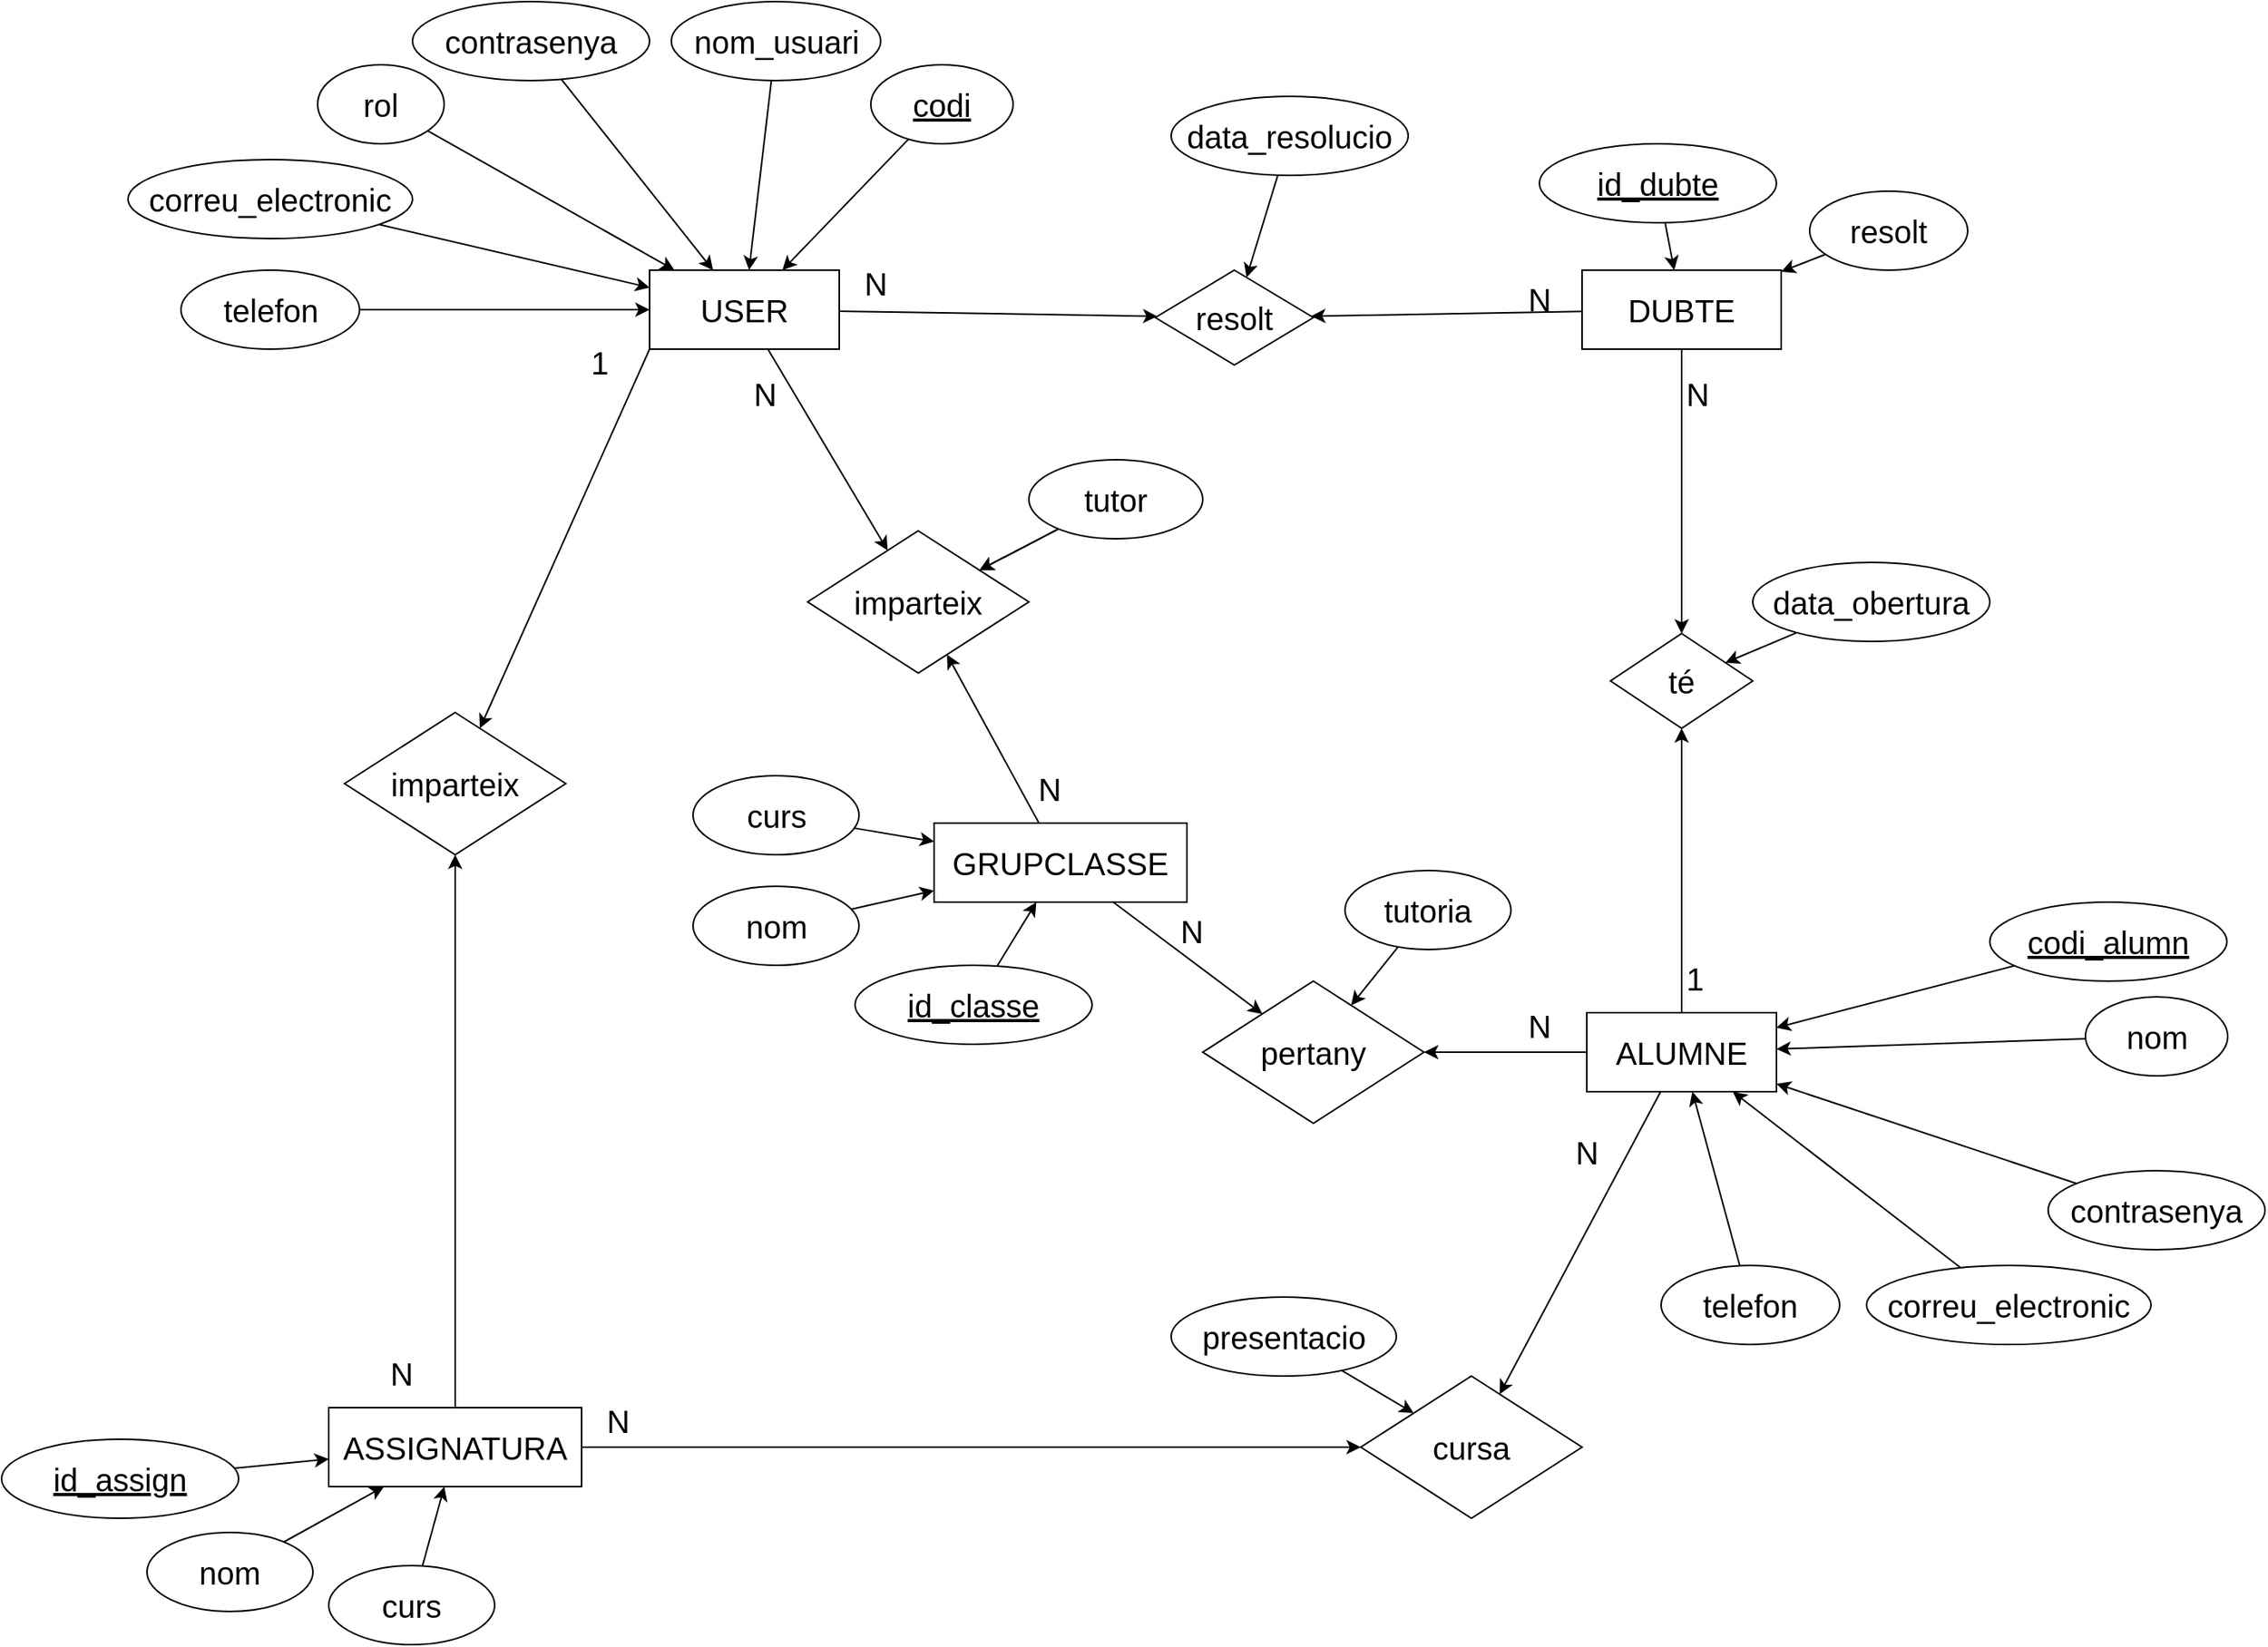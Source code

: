 <mxfile>
    <diagram id="q0L6o8S0SzPlqz0IvrGj" name="Page-1">
        <mxGraphModel dx="1865" dy="740" grid="1" gridSize="10" guides="1" tooltips="1" connect="1" arrows="1" fold="1" page="1" pageScale="1" pageWidth="827" pageHeight="1169" math="0" shadow="0">
            <root>
                <mxCell id="0"/>
                <mxCell id="1" parent="0"/>
                <mxCell id="52" style="edgeStyle=none;html=1;fontSize=20;" parent="1" source="2" target="49" edge="1">
                    <mxGeometry relative="1" as="geometry"/>
                </mxCell>
                <mxCell id="70" style="edgeStyle=none;html=1;fontSize=20;" parent="1" source="2" target="68" edge="1">
                    <mxGeometry relative="1" as="geometry"/>
                </mxCell>
                <mxCell id="106" style="edgeStyle=none;html=1;" edge="1" parent="1" source="2" target="105">
                    <mxGeometry relative="1" as="geometry"/>
                </mxCell>
                <mxCell id="2" value="&lt;font style=&quot;font-size: 20px&quot;&gt;ALUMNE&lt;/font&gt;" style="whiteSpace=wrap;html=1;align=center;" parent="1" vertex="1">
                    <mxGeometry x="273" y="790" width="120" height="50" as="geometry"/>
                </mxCell>
                <mxCell id="54" style="edgeStyle=none;html=1;fontSize=20;" parent="1" source="3" target="50" edge="1">
                    <mxGeometry relative="1" as="geometry"/>
                </mxCell>
                <mxCell id="74" style="edgeStyle=none;html=1;fontSize=20;" parent="1" source="3" target="73" edge="1">
                    <mxGeometry relative="1" as="geometry"/>
                </mxCell>
                <mxCell id="96" style="edgeStyle=none;html=1;exitX=0;exitY=1;exitDx=0;exitDy=0;" edge="1" parent="1" source="3" target="94">
                    <mxGeometry relative="1" as="geometry"/>
                </mxCell>
                <mxCell id="3" value="&lt;font style=&quot;font-size: 20px&quot;&gt;USER&lt;/font&gt;" style="whiteSpace=wrap;html=1;align=center;" parent="1" vertex="1">
                    <mxGeometry x="-320" y="320" width="120" height="50" as="geometry"/>
                </mxCell>
                <mxCell id="6" style="edgeStyle=none;html=1;fontSize=20;" parent="1" source="5" target="2" edge="1">
                    <mxGeometry relative="1" as="geometry"/>
                </mxCell>
                <mxCell id="5" value="codi_alumn" style="ellipse;whiteSpace=wrap;html=1;align=center;fontStyle=4;fontSize=20;" parent="1" vertex="1">
                    <mxGeometry x="528" y="720" width="150" height="50" as="geometry"/>
                </mxCell>
                <mxCell id="8" style="edgeStyle=none;html=1;fontSize=20;" parent="1" source="7" target="3" edge="1">
                    <mxGeometry relative="1" as="geometry"/>
                </mxCell>
                <mxCell id="7" value="codi" style="ellipse;whiteSpace=wrap;html=1;align=center;fontStyle=4;fontSize=20;" parent="1" vertex="1">
                    <mxGeometry x="-180" y="190" width="90" height="50" as="geometry"/>
                </mxCell>
                <mxCell id="11" style="edgeStyle=none;html=1;fontSize=20;" parent="1" source="9" target="2" edge="1">
                    <mxGeometry relative="1" as="geometry"/>
                </mxCell>
                <mxCell id="9" value="nom" style="ellipse;whiteSpace=wrap;html=1;align=center;fontSize=20;" parent="1" vertex="1">
                    <mxGeometry x="588.5" y="780" width="90" height="50" as="geometry"/>
                </mxCell>
                <mxCell id="15" style="edgeStyle=none;html=1;fontSize=20;" parent="1" source="13" target="3" edge="1">
                    <mxGeometry relative="1" as="geometry"/>
                </mxCell>
                <mxCell id="13" value="nom_usuari" style="ellipse;whiteSpace=wrap;html=1;align=center;fontSize=20;" parent="1" vertex="1">
                    <mxGeometry x="-306.25" y="150" width="132.5" height="50" as="geometry"/>
                </mxCell>
                <mxCell id="19" style="edgeStyle=none;html=1;fontSize=20;" parent="1" source="17" target="2" edge="1">
                    <mxGeometry relative="1" as="geometry"/>
                </mxCell>
                <mxCell id="17" value="correu_electronic" style="ellipse;whiteSpace=wrap;html=1;align=center;fontSize=20;" parent="1" vertex="1">
                    <mxGeometry x="450" y="950" width="180" height="50" as="geometry"/>
                </mxCell>
                <mxCell id="20" style="edgeStyle=none;html=1;fontSize=20;" parent="1" source="18" target="2" edge="1">
                    <mxGeometry relative="1" as="geometry"/>
                </mxCell>
                <mxCell id="18" value="telefon" style="ellipse;whiteSpace=wrap;html=1;align=center;fontSize=20;" parent="1" vertex="1">
                    <mxGeometry x="320" y="950" width="113" height="50" as="geometry"/>
                </mxCell>
                <mxCell id="23" style="edgeStyle=none;html=1;fontSize=20;" parent="1" source="21" target="3" edge="1">
                    <mxGeometry relative="1" as="geometry"/>
                </mxCell>
                <mxCell id="21" value="correu_electronic" style="ellipse;whiteSpace=wrap;html=1;align=center;fontSize=20;" parent="1" vertex="1">
                    <mxGeometry x="-650" y="250" width="180" height="50" as="geometry"/>
                </mxCell>
                <mxCell id="24" style="edgeStyle=none;html=1;fontSize=20;" parent="1" source="22" target="3" edge="1">
                    <mxGeometry relative="1" as="geometry"/>
                </mxCell>
                <mxCell id="22" value="telefon" style="ellipse;whiteSpace=wrap;html=1;align=center;fontSize=20;" parent="1" vertex="1">
                    <mxGeometry x="-616.5" y="320" width="113" height="50" as="geometry"/>
                </mxCell>
                <mxCell id="36" value="N" style="text;strokeColor=none;fillColor=none;spacingLeft=4;spacingRight=4;overflow=hidden;rotatable=0;points=[[0,0.5],[1,0.5]];portConstraint=eastwest;fontSize=20;" parent="1" vertex="1">
                    <mxGeometry x="330" y="380" width="40" height="30" as="geometry"/>
                </mxCell>
                <mxCell id="37" value="N" style="text;strokeColor=none;fillColor=none;spacingLeft=4;spacingRight=4;overflow=hidden;rotatable=0;points=[[0,0.5],[1,0.5]];portConstraint=eastwest;fontSize=20;" parent="1" vertex="1">
                    <mxGeometry x="230" y="320" width="40" height="30" as="geometry"/>
                </mxCell>
                <mxCell id="65" style="edgeStyle=none;html=1;fontSize=20;" parent="1" source="38" target="68" edge="1">
                    <mxGeometry relative="1" as="geometry"/>
                </mxCell>
                <mxCell id="38" value="data_obertura" style="ellipse;whiteSpace=wrap;html=1;align=center;fontSize=20;" parent="1" vertex="1">
                    <mxGeometry x="378" y="505" width="150" height="50" as="geometry"/>
                </mxCell>
                <mxCell id="66" style="edgeStyle=none;html=1;fontSize=20;" parent="1" source="40" target="73" edge="1">
                    <mxGeometry relative="1" as="geometry"/>
                </mxCell>
                <mxCell id="40" value="data_resolucio" style="ellipse;whiteSpace=wrap;html=1;align=center;fontSize=20;" parent="1" vertex="1">
                    <mxGeometry x="10" y="210" width="150" height="50" as="geometry"/>
                </mxCell>
                <mxCell id="67" style="edgeStyle=none;html=1;fontSize=20;" parent="1" source="42" target="62" edge="1">
                    <mxGeometry relative="1" as="geometry"/>
                </mxCell>
                <mxCell id="42" value="resolt" style="ellipse;whiteSpace=wrap;html=1;align=center;fontSize=20;" parent="1" vertex="1">
                    <mxGeometry x="414" y="270" width="100" height="50" as="geometry"/>
                </mxCell>
                <mxCell id="53" style="edgeStyle=none;html=1;fontSize=20;" parent="1" source="48" target="49" edge="1">
                    <mxGeometry relative="1" as="geometry"/>
                </mxCell>
                <mxCell id="55" style="edgeStyle=none;html=1;fontSize=20;" parent="1" source="48" target="50" edge="1">
                    <mxGeometry relative="1" as="geometry"/>
                </mxCell>
                <mxCell id="48" value="&lt;font style=&quot;font-size: 20px&quot;&gt;GRUPCLASSE&lt;/font&gt;" style="whiteSpace=wrap;html=1;align=center;" parent="1" vertex="1">
                    <mxGeometry x="-140" y="670" width="160" height="50" as="geometry"/>
                </mxCell>
                <mxCell id="49" value="pertany" style="shape=rhombus;perimeter=rhombusPerimeter;whiteSpace=wrap;html=1;align=center;fontSize=20;" parent="1" vertex="1">
                    <mxGeometry x="30" y="770" width="140" height="90" as="geometry"/>
                </mxCell>
                <mxCell id="50" value="imparteix" style="shape=rhombus;perimeter=rhombusPerimeter;whiteSpace=wrap;html=1;align=center;fontSize=20;" parent="1" vertex="1">
                    <mxGeometry x="-220" y="485" width="140" height="90" as="geometry"/>
                </mxCell>
                <mxCell id="56" style="edgeStyle=none;html=1;fontSize=20;" parent="1" source="51" target="50" edge="1">
                    <mxGeometry relative="1" as="geometry"/>
                </mxCell>
                <mxCell id="57" value="" style="edgeStyle=none;html=1;fontSize=20;" parent="1" source="51" target="50" edge="1">
                    <mxGeometry relative="1" as="geometry"/>
                </mxCell>
                <mxCell id="51" value="tutor" style="ellipse;whiteSpace=wrap;html=1;align=center;fontSize=20;" parent="1" vertex="1">
                    <mxGeometry x="-80" y="440" width="110" height="50" as="geometry"/>
                </mxCell>
                <mxCell id="58" value="N" style="text;strokeColor=none;fillColor=none;spacingLeft=4;spacingRight=4;overflow=hidden;rotatable=0;points=[[0,0.5],[1,0.5]];portConstraint=eastwest;fontSize=20;" parent="1" vertex="1">
                    <mxGeometry x="-80" y="630" width="40" height="30" as="geometry"/>
                </mxCell>
                <mxCell id="59" value="N" style="text;strokeColor=none;fillColor=none;spacingLeft=4;spacingRight=4;overflow=hidden;rotatable=0;points=[[0,0.5],[1,0.5]];portConstraint=eastwest;fontSize=20;" parent="1" vertex="1">
                    <mxGeometry x="230" y="780" width="40" height="30" as="geometry"/>
                </mxCell>
                <mxCell id="60" value="N" style="text;strokeColor=none;fillColor=none;spacingLeft=4;spacingRight=4;overflow=hidden;rotatable=0;points=[[0,0.5],[1,0.5]];portConstraint=eastwest;fontSize=20;" parent="1" vertex="1">
                    <mxGeometry x="-260" y="380" width="40" height="30" as="geometry"/>
                </mxCell>
                <mxCell id="61" value="N" style="text;strokeColor=none;fillColor=none;spacingLeft=4;spacingRight=4;overflow=hidden;rotatable=0;points=[[0,0.5],[1,0.5]];portConstraint=eastwest;fontSize=20;" parent="1" vertex="1">
                    <mxGeometry x="10" y="720" width="40" height="30" as="geometry"/>
                </mxCell>
                <mxCell id="69" style="edgeStyle=none;html=1;fontSize=20;" parent="1" source="62" target="68" edge="1">
                    <mxGeometry relative="1" as="geometry"/>
                </mxCell>
                <mxCell id="75" style="edgeStyle=none;html=1;fontSize=20;" parent="1" source="62" target="73" edge="1">
                    <mxGeometry relative="1" as="geometry"/>
                </mxCell>
                <mxCell id="62" value="&lt;font style=&quot;font-size: 20px&quot;&gt;DUBTE&lt;/font&gt;" style="whiteSpace=wrap;html=1;align=center;" parent="1" vertex="1">
                    <mxGeometry x="270" y="320" width="126" height="50" as="geometry"/>
                </mxCell>
                <mxCell id="64" style="edgeStyle=none;html=1;fontSize=20;" parent="1" source="63" target="62" edge="1">
                    <mxGeometry relative="1" as="geometry"/>
                </mxCell>
                <mxCell id="63" value="id_dubte" style="ellipse;whiteSpace=wrap;html=1;align=center;fontStyle=4;fontSize=20;" parent="1" vertex="1">
                    <mxGeometry x="243" y="240" width="150" height="50" as="geometry"/>
                </mxCell>
                <mxCell id="68" value="té" style="shape=rhombus;perimeter=rhombusPerimeter;whiteSpace=wrap;html=1;align=center;fontSize=20;" parent="1" vertex="1">
                    <mxGeometry x="288" y="550" width="90" height="60" as="geometry"/>
                </mxCell>
                <mxCell id="72" value="1" style="text;strokeColor=none;fillColor=none;spacingLeft=4;spacingRight=4;overflow=hidden;rotatable=0;points=[[0,0.5],[1,0.5]];portConstraint=eastwest;fontSize=20;" parent="1" vertex="1">
                    <mxGeometry x="330" y="750" width="40" height="30" as="geometry"/>
                </mxCell>
                <mxCell id="73" value="resolt" style="shape=rhombus;perimeter=rhombusPerimeter;whiteSpace=wrap;html=1;align=center;fontSize=20;" parent="1" vertex="1">
                    <mxGeometry y="320" width="100" height="60" as="geometry"/>
                </mxCell>
                <mxCell id="76" value="N" style="text;strokeColor=none;fillColor=none;spacingLeft=4;spacingRight=4;overflow=hidden;rotatable=0;points=[[0,0.5],[1,0.5]];portConstraint=eastwest;fontSize=20;" parent="1" vertex="1">
                    <mxGeometry x="-190" y="310" width="40" height="30" as="geometry"/>
                </mxCell>
                <mxCell id="80" style="edgeStyle=none;html=1;fontSize=20;" parent="1" source="77" target="48" edge="1">
                    <mxGeometry relative="1" as="geometry"/>
                </mxCell>
                <mxCell id="77" value="nom" style="ellipse;whiteSpace=wrap;html=1;align=center;fontSize=20;" parent="1" vertex="1">
                    <mxGeometry x="-292.5" y="710" width="105" height="50" as="geometry"/>
                </mxCell>
                <mxCell id="79" style="edgeStyle=none;html=1;fontSize=20;" parent="1" source="78" target="48" edge="1">
                    <mxGeometry relative="1" as="geometry"/>
                </mxCell>
                <mxCell id="78" value="id_classe" style="ellipse;whiteSpace=wrap;html=1;align=center;fontStyle=4;fontSize=20;" parent="1" vertex="1">
                    <mxGeometry x="-190" y="760" width="150" height="50" as="geometry"/>
                </mxCell>
                <mxCell id="83" style="edgeStyle=none;html=1;fontSize=20;" parent="1" source="82" target="48" edge="1">
                    <mxGeometry relative="1" as="geometry"/>
                </mxCell>
                <mxCell id="82" value="curs" style="ellipse;whiteSpace=wrap;html=1;align=center;fontSize=20;" parent="1" vertex="1">
                    <mxGeometry x="-292.5" y="640" width="105" height="50" as="geometry"/>
                </mxCell>
                <mxCell id="95" style="edgeStyle=none;html=1;" edge="1" parent="1" source="84" target="94">
                    <mxGeometry relative="1" as="geometry"/>
                </mxCell>
                <mxCell id="107" style="edgeStyle=none;html=1;" edge="1" parent="1" source="84" target="105">
                    <mxGeometry relative="1" as="geometry"/>
                </mxCell>
                <mxCell id="84" value="&lt;font style=&quot;font-size: 20px&quot;&gt;ASSIGNATURA&lt;/font&gt;" style="whiteSpace=wrap;html=1;align=center;" vertex="1" parent="1">
                    <mxGeometry x="-523" y="1040" width="160" height="50" as="geometry"/>
                </mxCell>
                <mxCell id="90" style="edgeStyle=none;html=1;" edge="1" parent="1" source="89" target="49">
                    <mxGeometry relative="1" as="geometry"/>
                </mxCell>
                <mxCell id="89" value="tutoria" style="ellipse;whiteSpace=wrap;html=1;align=center;fontSize=20;" vertex="1" parent="1">
                    <mxGeometry x="120" y="700" width="105" height="50" as="geometry"/>
                </mxCell>
                <mxCell id="102" style="edgeStyle=none;html=1;" edge="1" parent="1" source="91" target="84">
                    <mxGeometry relative="1" as="geometry"/>
                </mxCell>
                <mxCell id="91" value="id_assign" style="ellipse;whiteSpace=wrap;html=1;align=center;fontStyle=4;fontSize=20;" vertex="1" parent="1">
                    <mxGeometry x="-730" y="1060" width="150" height="50" as="geometry"/>
                </mxCell>
                <mxCell id="104" style="edgeStyle=none;html=1;" edge="1" parent="1" source="92" target="84">
                    <mxGeometry relative="1" as="geometry"/>
                </mxCell>
                <mxCell id="92" value="nom" style="ellipse;whiteSpace=wrap;html=1;align=center;fontSize=20;" vertex="1" parent="1">
                    <mxGeometry x="-638" y="1119" width="105" height="50" as="geometry"/>
                </mxCell>
                <mxCell id="103" style="edgeStyle=none;html=1;" edge="1" parent="1" source="93" target="84">
                    <mxGeometry relative="1" as="geometry"/>
                </mxCell>
                <mxCell id="93" value="curs" style="ellipse;whiteSpace=wrap;html=1;align=center;fontSize=20;" vertex="1" parent="1">
                    <mxGeometry x="-523" y="1140" width="105" height="50" as="geometry"/>
                </mxCell>
                <mxCell id="94" value="imparteix" style="shape=rhombus;perimeter=rhombusPerimeter;whiteSpace=wrap;html=1;align=center;fontSize=20;" vertex="1" parent="1">
                    <mxGeometry x="-513" y="600" width="140" height="90" as="geometry"/>
                </mxCell>
                <mxCell id="97" value="1" style="text;strokeColor=none;fillColor=none;spacingLeft=4;spacingRight=4;overflow=hidden;rotatable=0;points=[[0,0.5],[1,0.5]];portConstraint=eastwest;fontSize=20;" vertex="1" parent="1">
                    <mxGeometry x="-363" y="360" width="40" height="30" as="geometry"/>
                </mxCell>
                <mxCell id="101" value="N" style="text;strokeColor=none;fillColor=none;spacingLeft=4;spacingRight=4;overflow=hidden;rotatable=0;points=[[0,0.5],[1,0.5]];portConstraint=eastwest;fontSize=20;" vertex="1" parent="1">
                    <mxGeometry x="-490" y="1000" width="40" height="30" as="geometry"/>
                </mxCell>
                <mxCell id="105" value="cursa" style="shape=rhombus;perimeter=rhombusPerimeter;whiteSpace=wrap;html=1;align=center;fontSize=20;" vertex="1" parent="1">
                    <mxGeometry x="130" y="1020" width="140" height="90" as="geometry"/>
                </mxCell>
                <mxCell id="108" value="N" style="text;strokeColor=none;fillColor=none;spacingLeft=4;spacingRight=4;overflow=hidden;rotatable=0;points=[[0,0.5],[1,0.5]];portConstraint=eastwest;fontSize=20;" vertex="1" parent="1">
                    <mxGeometry x="-353" y="1030" width="40" height="30" as="geometry"/>
                </mxCell>
                <mxCell id="109" value="N" style="text;strokeColor=none;fillColor=none;spacingLeft=4;spacingRight=4;overflow=hidden;rotatable=0;points=[[0,0.5],[1,0.5]];portConstraint=eastwest;fontSize=20;" vertex="1" parent="1">
                    <mxGeometry x="260" y="860" width="40" height="30" as="geometry"/>
                </mxCell>
                <mxCell id="111" style="edgeStyle=none;html=1;" edge="1" parent="1" source="110" target="105">
                    <mxGeometry relative="1" as="geometry"/>
                </mxCell>
                <mxCell id="110" value="presentacio" style="ellipse;whiteSpace=wrap;html=1;align=center;fontSize=20;" vertex="1" parent="1">
                    <mxGeometry x="10" y="970" width="142.5" height="50" as="geometry"/>
                </mxCell>
                <mxCell id="120" style="edgeStyle=none;html=1;" edge="1" parent="1" source="119" target="3">
                    <mxGeometry relative="1" as="geometry"/>
                </mxCell>
                <mxCell id="119" value="contrasenya" style="ellipse;whiteSpace=wrap;html=1;align=center;fontSize=20;" vertex="1" parent="1">
                    <mxGeometry x="-470" y="150" width="150" height="50" as="geometry"/>
                </mxCell>
                <mxCell id="122" style="edgeStyle=none;html=1;" edge="1" parent="1" source="121" target="3">
                    <mxGeometry relative="1" as="geometry"/>
                </mxCell>
                <mxCell id="121" value="rol" style="ellipse;whiteSpace=wrap;html=1;align=center;fontSize=20;" vertex="1" parent="1">
                    <mxGeometry x="-530" y="190" width="80" height="50" as="geometry"/>
                </mxCell>
                <mxCell id="124" style="edgeStyle=none;html=1;" edge="1" parent="1" source="123" target="2">
                    <mxGeometry relative="1" as="geometry"/>
                </mxCell>
                <mxCell id="123" value="contrasenya" style="ellipse;whiteSpace=wrap;html=1;align=center;fontSize=20;" vertex="1" parent="1">
                    <mxGeometry x="564.88" y="890" width="137.25" height="50" as="geometry"/>
                </mxCell>
            </root>
        </mxGraphModel>
    </diagram>
</mxfile>
